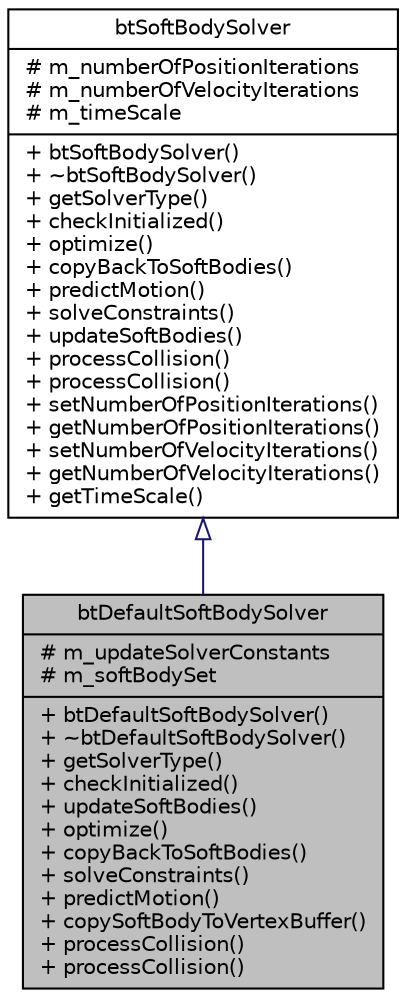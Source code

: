digraph G
{
  edge [fontname="Helvetica",fontsize="10",labelfontname="Helvetica",labelfontsize="10"];
  node [fontname="Helvetica",fontsize="10",shape=record];
  Node1 [label="{btDefaultSoftBodySolver\n|# m_updateSolverConstants\l# m_softBodySet\l|+ btDefaultSoftBodySolver()\l+ ~btDefaultSoftBodySolver()\l+ getSolverType()\l+ checkInitialized()\l+ updateSoftBodies()\l+ optimize()\l+ copyBackToSoftBodies()\l+ solveConstraints()\l+ predictMotion()\l+ copySoftBodyToVertexBuffer()\l+ processCollision()\l+ processCollision()\l}",height=0.2,width=0.4,color="black", fillcolor="grey75", style="filled" fontcolor="black"];
  Node2 -> Node1 [dir=back,color="midnightblue",fontsize="10",style="solid",arrowtail="empty",fontname="Helvetica"];
  Node2 [label="{btSoftBodySolver\n|# m_numberOfPositionIterations\l# m_numberOfVelocityIterations\l# m_timeScale\l|+ btSoftBodySolver()\l+ ~btSoftBodySolver()\l+ getSolverType()\l+ checkInitialized()\l+ optimize()\l+ copyBackToSoftBodies()\l+ predictMotion()\l+ solveConstraints()\l+ updateSoftBodies()\l+ processCollision()\l+ processCollision()\l+ setNumberOfPositionIterations()\l+ getNumberOfPositionIterations()\l+ setNumberOfVelocityIterations()\l+ getNumberOfVelocityIterations()\l+ getTimeScale()\l}",height=0.2,width=0.4,color="black", fillcolor="white", style="filled",URL="$d7/da5/classbtSoftBodySolver.html"];
}
